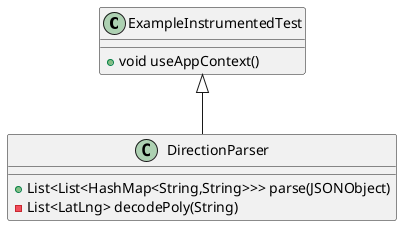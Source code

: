 @startuml
class ExampleInstrumentedTest {
	+void useAppContext()
}

class DirectionParser {
	+List<List<HashMap<String,String>>> parse(JSONObject)
	-List<LatLng> decodePoly(String)
}

ExampleInstrumentedTest <|-- DirectionParser
@enduml